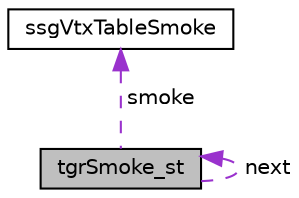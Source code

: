 digraph "tgrSmoke_st"
{
  edge [fontname="Helvetica",fontsize="10",labelfontname="Helvetica",labelfontsize="10"];
  node [fontname="Helvetica",fontsize="10",shape=record];
  Node1 [label="tgrSmoke_st",height=0.2,width=0.4,color="black", fillcolor="grey75", style="filled", fontcolor="black"];
  Node2 -> Node1 [dir="back",color="darkorchid3",fontsize="10",style="dashed",label=" smoke" ,fontname="Helvetica"];
  Node2 [label="ssgVtxTableSmoke",height=0.2,width=0.4,color="black", fillcolor="white", style="filled",URL="$classssg_vtx_table_smoke.html"];
  Node1 -> Node1 [dir="back",color="darkorchid3",fontsize="10",style="dashed",label=" next" ,fontname="Helvetica"];
}
